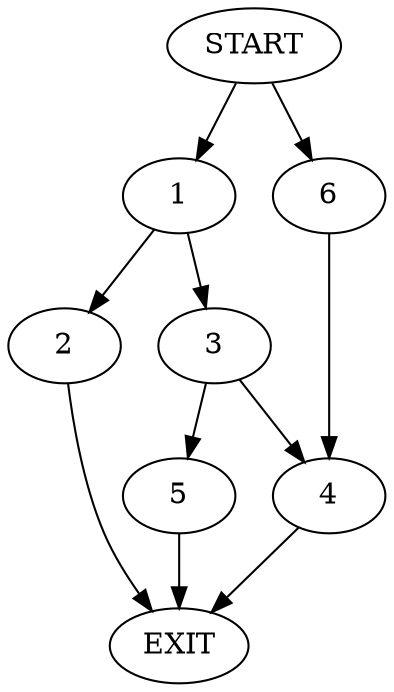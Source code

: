 digraph {
0 [label="START"]
7 [label="EXIT"]
0 -> 1
1 -> 2
1 -> 3
2 -> 7
3 -> 4
3 -> 5
5 -> 7
4 -> 7
0 -> 6
6 -> 4
}
